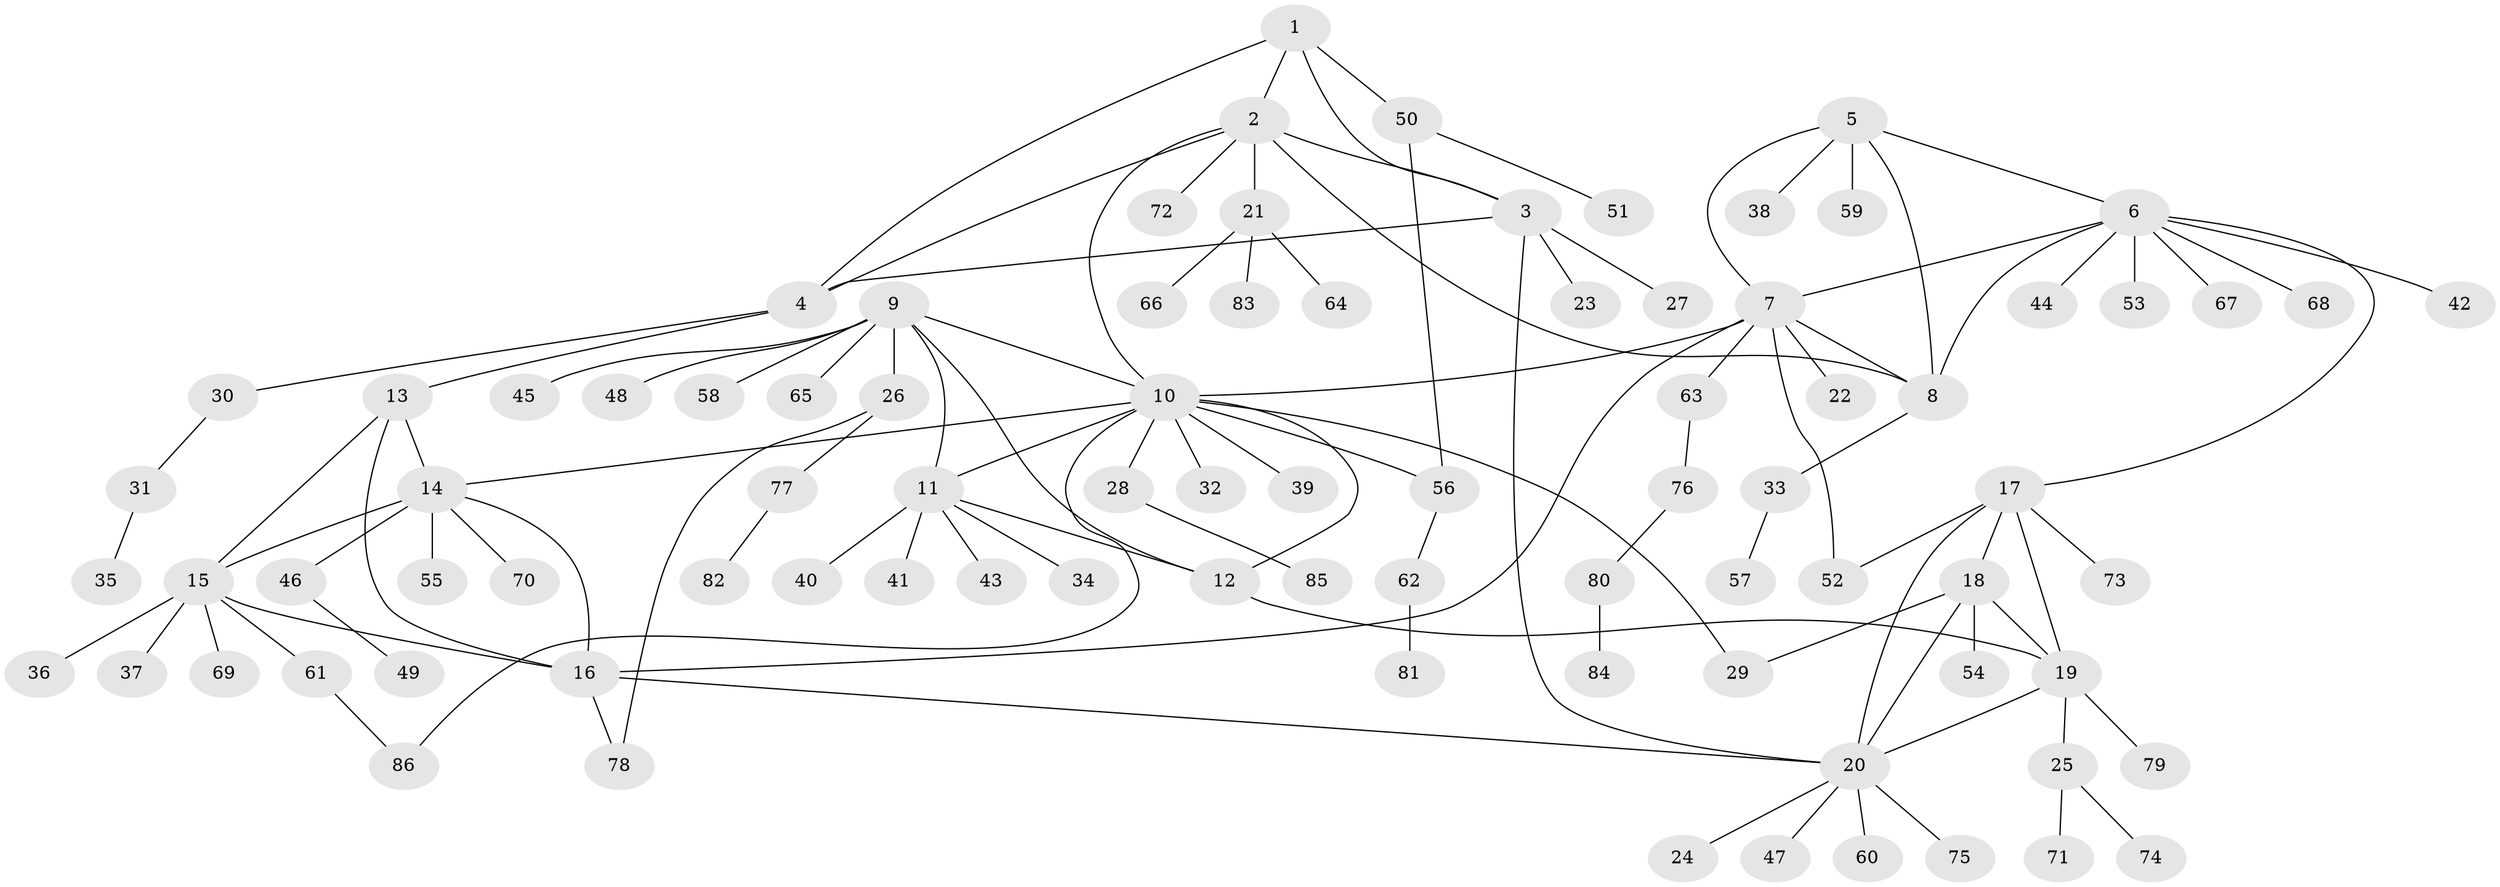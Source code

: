 // coarse degree distribution, {6: 0.078125, 4: 0.046875, 8: 0.046875, 5: 0.046875, 15: 0.015625, 3: 0.046875, 7: 0.015625, 1: 0.59375, 2: 0.109375}
// Generated by graph-tools (version 1.1) at 2025/24/03/03/25 07:24:09]
// undirected, 86 vertices, 111 edges
graph export_dot {
graph [start="1"]
  node [color=gray90,style=filled];
  1;
  2;
  3;
  4;
  5;
  6;
  7;
  8;
  9;
  10;
  11;
  12;
  13;
  14;
  15;
  16;
  17;
  18;
  19;
  20;
  21;
  22;
  23;
  24;
  25;
  26;
  27;
  28;
  29;
  30;
  31;
  32;
  33;
  34;
  35;
  36;
  37;
  38;
  39;
  40;
  41;
  42;
  43;
  44;
  45;
  46;
  47;
  48;
  49;
  50;
  51;
  52;
  53;
  54;
  55;
  56;
  57;
  58;
  59;
  60;
  61;
  62;
  63;
  64;
  65;
  66;
  67;
  68;
  69;
  70;
  71;
  72;
  73;
  74;
  75;
  76;
  77;
  78;
  79;
  80;
  81;
  82;
  83;
  84;
  85;
  86;
  1 -- 2;
  1 -- 3;
  1 -- 4;
  1 -- 50;
  2 -- 3;
  2 -- 4;
  2 -- 8;
  2 -- 10;
  2 -- 21;
  2 -- 72;
  3 -- 4;
  3 -- 20;
  3 -- 23;
  3 -- 27;
  4 -- 13;
  4 -- 30;
  5 -- 6;
  5 -- 7;
  5 -- 8;
  5 -- 38;
  5 -- 59;
  6 -- 7;
  6 -- 8;
  6 -- 17;
  6 -- 42;
  6 -- 44;
  6 -- 53;
  6 -- 67;
  6 -- 68;
  7 -- 8;
  7 -- 10;
  7 -- 16;
  7 -- 22;
  7 -- 52;
  7 -- 63;
  8 -- 33;
  9 -- 10;
  9 -- 11;
  9 -- 12;
  9 -- 26;
  9 -- 45;
  9 -- 48;
  9 -- 58;
  9 -- 65;
  10 -- 11;
  10 -- 12;
  10 -- 14;
  10 -- 28;
  10 -- 29;
  10 -- 32;
  10 -- 39;
  10 -- 56;
  10 -- 86;
  11 -- 12;
  11 -- 34;
  11 -- 40;
  11 -- 41;
  11 -- 43;
  12 -- 19;
  13 -- 14;
  13 -- 15;
  13 -- 16;
  14 -- 15;
  14 -- 16;
  14 -- 46;
  14 -- 55;
  14 -- 70;
  15 -- 16;
  15 -- 36;
  15 -- 37;
  15 -- 61;
  15 -- 69;
  16 -- 20;
  16 -- 78;
  17 -- 18;
  17 -- 19;
  17 -- 20;
  17 -- 52;
  17 -- 73;
  18 -- 19;
  18 -- 20;
  18 -- 29;
  18 -- 54;
  19 -- 20;
  19 -- 25;
  19 -- 79;
  20 -- 24;
  20 -- 47;
  20 -- 60;
  20 -- 75;
  21 -- 64;
  21 -- 66;
  21 -- 83;
  25 -- 71;
  25 -- 74;
  26 -- 77;
  26 -- 78;
  28 -- 85;
  30 -- 31;
  31 -- 35;
  33 -- 57;
  46 -- 49;
  50 -- 51;
  50 -- 56;
  56 -- 62;
  61 -- 86;
  62 -- 81;
  63 -- 76;
  76 -- 80;
  77 -- 82;
  80 -- 84;
}
